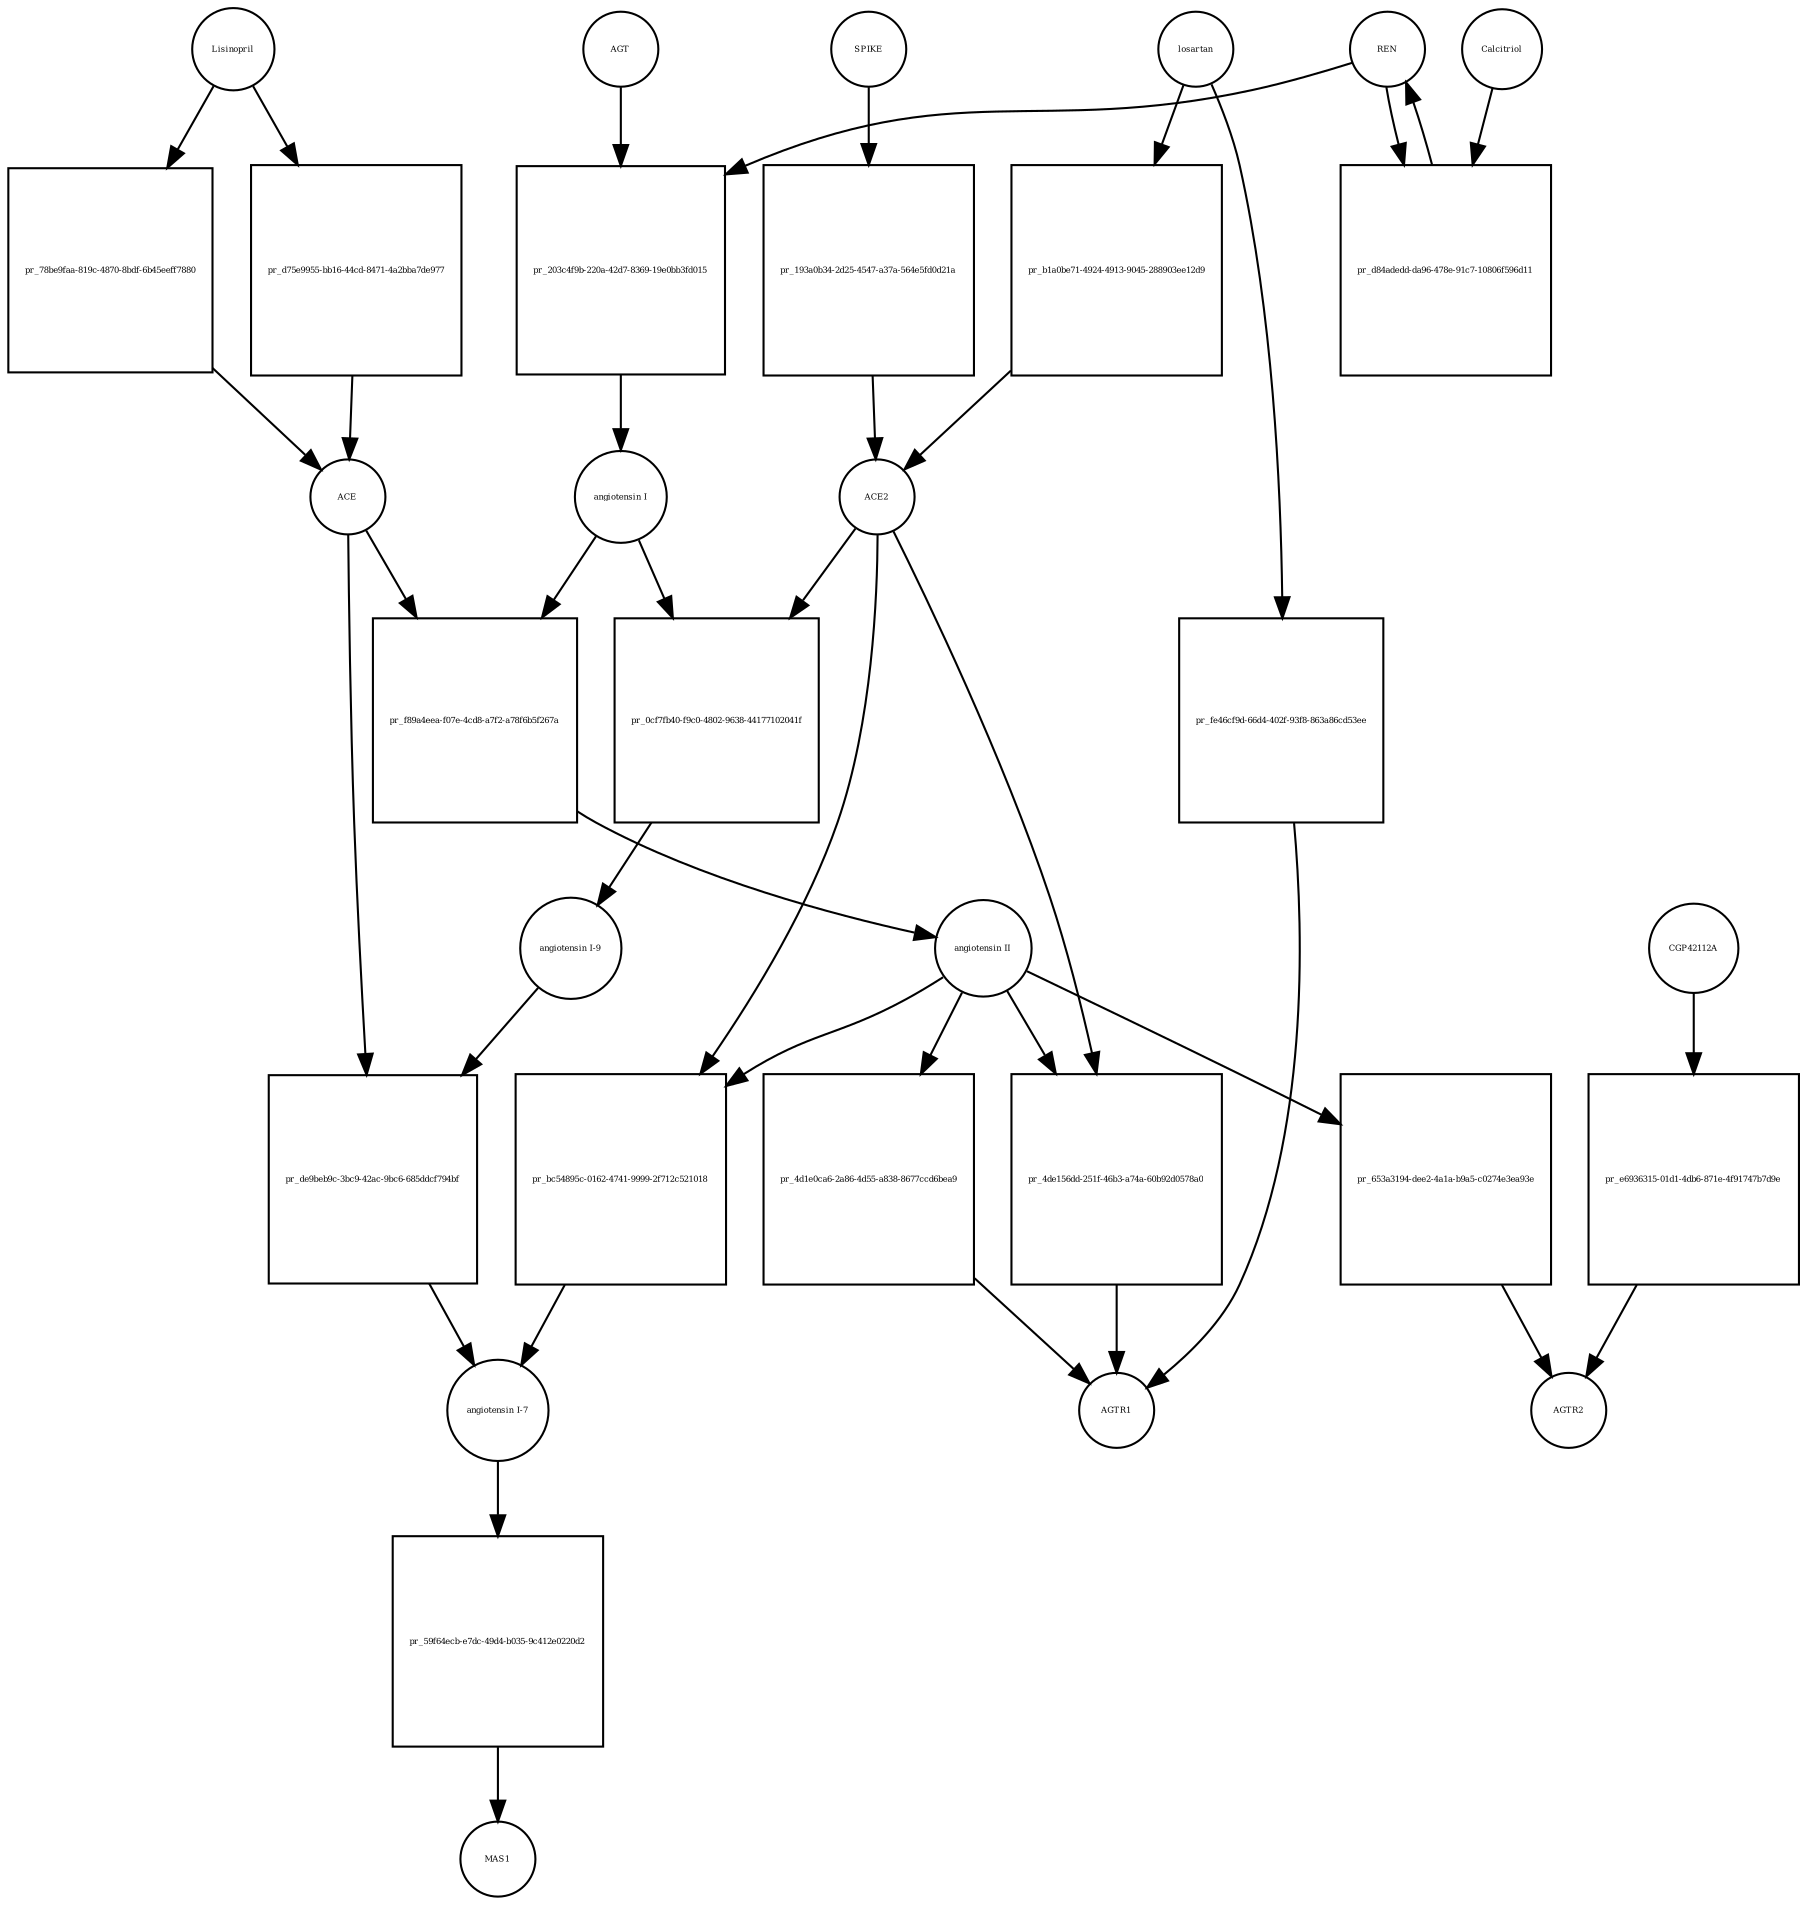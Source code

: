 strict digraph  {
AGT [annotation="", bipartite=0, cls=macromolecule, fontsize=4, label=AGT, shape=circle];
"pr_203c4f9b-220a-42d7-8369-19e0bb3fd015" [annotation="", bipartite=1, cls=process, fontsize=4, label="pr_203c4f9b-220a-42d7-8369-19e0bb3fd015", shape=square];
"angiotensin I" [annotation="", bipartite=0, cls="simple chemical", fontsize=4, label="angiotensin I", shape=circle];
REN [annotation="", bipartite=0, cls=macromolecule, fontsize=4, label=REN, shape=circle];
"pr_f89a4eea-f07e-4cd8-a7f2-a78f6b5f267a" [annotation="", bipartite=1, cls=process, fontsize=4, label="pr_f89a4eea-f07e-4cd8-a7f2-a78f6b5f267a", shape=square];
"angiotensin II" [annotation="", bipartite=0, cls="simple chemical", fontsize=4, label="angiotensin II", shape=circle];
ACE [annotation="", bipartite=0, cls=macromolecule, fontsize=4, label=ACE, shape=circle];
"pr_0cf7fb40-f9c0-4802-9638-44177102041f" [annotation="", bipartite=1, cls=process, fontsize=4, label="pr_0cf7fb40-f9c0-4802-9638-44177102041f", shape=square];
"angiotensin I-9" [annotation="", bipartite=0, cls="simple chemical", fontsize=4, label="angiotensin I-9", shape=circle];
ACE2 [annotation="", bipartite=0, cls=macromolecule, fontsize=4, label=ACE2, shape=circle];
"pr_de9beb9c-3bc9-42ac-9bc6-685ddcf794bf" [annotation="", bipartite=1, cls=process, fontsize=4, label="pr_de9beb9c-3bc9-42ac-9bc6-685ddcf794bf", shape=square];
"angiotensin I-7" [annotation="", bipartite=0, cls="simple chemical", fontsize=4, label="angiotensin I-7", shape=circle];
"pr_bc54895c-0162-4741-9999-2f712c521018" [annotation="", bipartite=1, cls=process, fontsize=4, label="pr_bc54895c-0162-4741-9999-2f712c521018", shape=square];
SPIKE [annotation="", bipartite=0, cls=macromolecule, fontsize=4, label=SPIKE, shape=circle];
"pr_193a0b34-2d25-4547-a37a-564e5fd0d21a" [annotation="", bipartite=1, cls=process, fontsize=4, label="pr_193a0b34-2d25-4547-a37a-564e5fd0d21a", shape=square];
Lisinopril [annotation="", bipartite=0, cls="simple chemical", fontsize=4, label=Lisinopril, shape=circle];
"pr_78be9faa-819c-4870-8bdf-6b45eeff7880" [annotation="", bipartite=1, cls=process, fontsize=4, label="pr_78be9faa-819c-4870-8bdf-6b45eeff7880", shape=square];
"pr_4d1e0ca6-2a86-4d55-a838-8677ccd6bea9" [annotation="", bipartite=1, cls=process, fontsize=4, label="pr_4d1e0ca6-2a86-4d55-a838-8677ccd6bea9", shape=square];
AGTR1 [annotation="", bipartite=0, cls=macromolecule, fontsize=4, label=AGTR1, shape=circle];
"pr_653a3194-dee2-4a1a-b9a5-c0274e3ea93e" [annotation="", bipartite=1, cls=process, fontsize=4, label="pr_653a3194-dee2-4a1a-b9a5-c0274e3ea93e", shape=square];
AGTR2 [annotation="", bipartite=0, cls=macromolecule, fontsize=4, label=AGTR2, shape=circle];
"pr_59f64ecb-e7dc-49d4-b035-9c412e0220d2" [annotation="", bipartite=1, cls=process, fontsize=4, label="pr_59f64ecb-e7dc-49d4-b035-9c412e0220d2", shape=square];
MAS1 [annotation="", bipartite=0, cls=macromolecule, fontsize=4, label=MAS1, shape=circle];
losartan [annotation="", bipartite=0, cls="simple chemical", fontsize=4, label=losartan, shape=circle];
"pr_fe46cf9d-66d4-402f-93f8-863a86cd53ee" [annotation="", bipartite=1, cls=process, fontsize=4, label="pr_fe46cf9d-66d4-402f-93f8-863a86cd53ee", shape=square];
"pr_d84adedd-da96-478e-91c7-10806f596d11" [annotation="", bipartite=1, cls=process, fontsize=4, label="pr_d84adedd-da96-478e-91c7-10806f596d11", shape=square];
Calcitriol [annotation="", bipartite=0, cls="simple chemical", fontsize=4, label=Calcitriol, shape=circle];
"pr_d75e9955-bb16-44cd-8471-4a2bba7de977" [annotation="", bipartite=1, cls=process, fontsize=4, label="pr_d75e9955-bb16-44cd-8471-4a2bba7de977", shape=square];
"pr_4de156dd-251f-46b3-a74a-60b92d0578a0" [annotation="", bipartite=1, cls=process, fontsize=4, label="pr_4de156dd-251f-46b3-a74a-60b92d0578a0", shape=square];
CGP42112A [annotation="", bipartite=0, cls="simple chemical", fontsize=4, label=CGP42112A, shape=circle];
"pr_e6936315-01d1-4db6-871e-4f91747b7d9e" [annotation="", bipartite=1, cls=process, fontsize=4, label="pr_e6936315-01d1-4db6-871e-4f91747b7d9e", shape=square];
"pr_b1a0be71-4924-4913-9045-288903ee12d9" [annotation="", bipartite=1, cls=process, fontsize=4, label="pr_b1a0be71-4924-4913-9045-288903ee12d9", shape=square];
AGT -> "pr_203c4f9b-220a-42d7-8369-19e0bb3fd015"  [annotation="", interaction_type=consumption];
"pr_203c4f9b-220a-42d7-8369-19e0bb3fd015" -> "angiotensin I"  [annotation="", interaction_type=production];
"angiotensin I" -> "pr_f89a4eea-f07e-4cd8-a7f2-a78f6b5f267a"  [annotation="", interaction_type=consumption];
"angiotensin I" -> "pr_0cf7fb40-f9c0-4802-9638-44177102041f"  [annotation="", interaction_type=consumption];
REN -> "pr_203c4f9b-220a-42d7-8369-19e0bb3fd015"  [annotation="", interaction_type=catalysis];
REN -> "pr_d84adedd-da96-478e-91c7-10806f596d11"  [annotation="", interaction_type=consumption];
"pr_f89a4eea-f07e-4cd8-a7f2-a78f6b5f267a" -> "angiotensin II"  [annotation="", interaction_type=production];
"angiotensin II" -> "pr_bc54895c-0162-4741-9999-2f712c521018"  [annotation="", interaction_type=consumption];
"angiotensin II" -> "pr_4d1e0ca6-2a86-4d55-a838-8677ccd6bea9"  [annotation="", interaction_type=consumption];
"angiotensin II" -> "pr_653a3194-dee2-4a1a-b9a5-c0274e3ea93e"  [annotation="", interaction_type=consumption];
"angiotensin II" -> "pr_4de156dd-251f-46b3-a74a-60b92d0578a0"  [annotation="", interaction_type=modulation];
ACE -> "pr_f89a4eea-f07e-4cd8-a7f2-a78f6b5f267a"  [annotation="", interaction_type=catalysis];
ACE -> "pr_de9beb9c-3bc9-42ac-9bc6-685ddcf794bf"  [annotation="", interaction_type=catalysis];
"pr_0cf7fb40-f9c0-4802-9638-44177102041f" -> "angiotensin I-9"  [annotation="", interaction_type=production];
"angiotensin I-9" -> "pr_de9beb9c-3bc9-42ac-9bc6-685ddcf794bf"  [annotation="", interaction_type=consumption];
ACE2 -> "pr_0cf7fb40-f9c0-4802-9638-44177102041f"  [annotation="", interaction_type=catalysis];
ACE2 -> "pr_bc54895c-0162-4741-9999-2f712c521018"  [annotation="", interaction_type=catalysis];
ACE2 -> "pr_4de156dd-251f-46b3-a74a-60b92d0578a0"  [annotation="", interaction_type=consumption];
"pr_de9beb9c-3bc9-42ac-9bc6-685ddcf794bf" -> "angiotensin I-7"  [annotation="", interaction_type=production];
"angiotensin I-7" -> "pr_59f64ecb-e7dc-49d4-b035-9c412e0220d2"  [annotation="", interaction_type=consumption];
"pr_bc54895c-0162-4741-9999-2f712c521018" -> "angiotensin I-7"  [annotation="", interaction_type=production];
SPIKE -> "pr_193a0b34-2d25-4547-a37a-564e5fd0d21a"  [annotation="", interaction_type=consumption];
"pr_193a0b34-2d25-4547-a37a-564e5fd0d21a" -> ACE2  [annotation="", interaction_type=production];
Lisinopril -> "pr_78be9faa-819c-4870-8bdf-6b45eeff7880"  [annotation="", interaction_type=consumption];
Lisinopril -> "pr_d75e9955-bb16-44cd-8471-4a2bba7de977"  [annotation="", interaction_type=consumption];
"pr_78be9faa-819c-4870-8bdf-6b45eeff7880" -> ACE  [annotation="", interaction_type=production];
"pr_4d1e0ca6-2a86-4d55-a838-8677ccd6bea9" -> AGTR1  [annotation="", interaction_type=production];
"pr_653a3194-dee2-4a1a-b9a5-c0274e3ea93e" -> AGTR2  [annotation="", interaction_type=production];
"pr_59f64ecb-e7dc-49d4-b035-9c412e0220d2" -> MAS1  [annotation="", interaction_type=production];
losartan -> "pr_fe46cf9d-66d4-402f-93f8-863a86cd53ee"  [annotation="", interaction_type=consumption];
losartan -> "pr_b1a0be71-4924-4913-9045-288903ee12d9"  [annotation="", interaction_type=consumption];
"pr_fe46cf9d-66d4-402f-93f8-863a86cd53ee" -> AGTR1  [annotation="", interaction_type=production];
"pr_d84adedd-da96-478e-91c7-10806f596d11" -> REN  [annotation="", interaction_type=production];
Calcitriol -> "pr_d84adedd-da96-478e-91c7-10806f596d11"  [annotation="", interaction_type=inhibition];
"pr_d75e9955-bb16-44cd-8471-4a2bba7de977" -> ACE  [annotation="", interaction_type=production];
"pr_4de156dd-251f-46b3-a74a-60b92d0578a0" -> AGTR1  [annotation="", interaction_type=production];
CGP42112A -> "pr_e6936315-01d1-4db6-871e-4f91747b7d9e"  [annotation="", interaction_type=consumption];
"pr_e6936315-01d1-4db6-871e-4f91747b7d9e" -> AGTR2  [annotation="", interaction_type=production];
"pr_b1a0be71-4924-4913-9045-288903ee12d9" -> ACE2  [annotation="", interaction_type=production];
}
